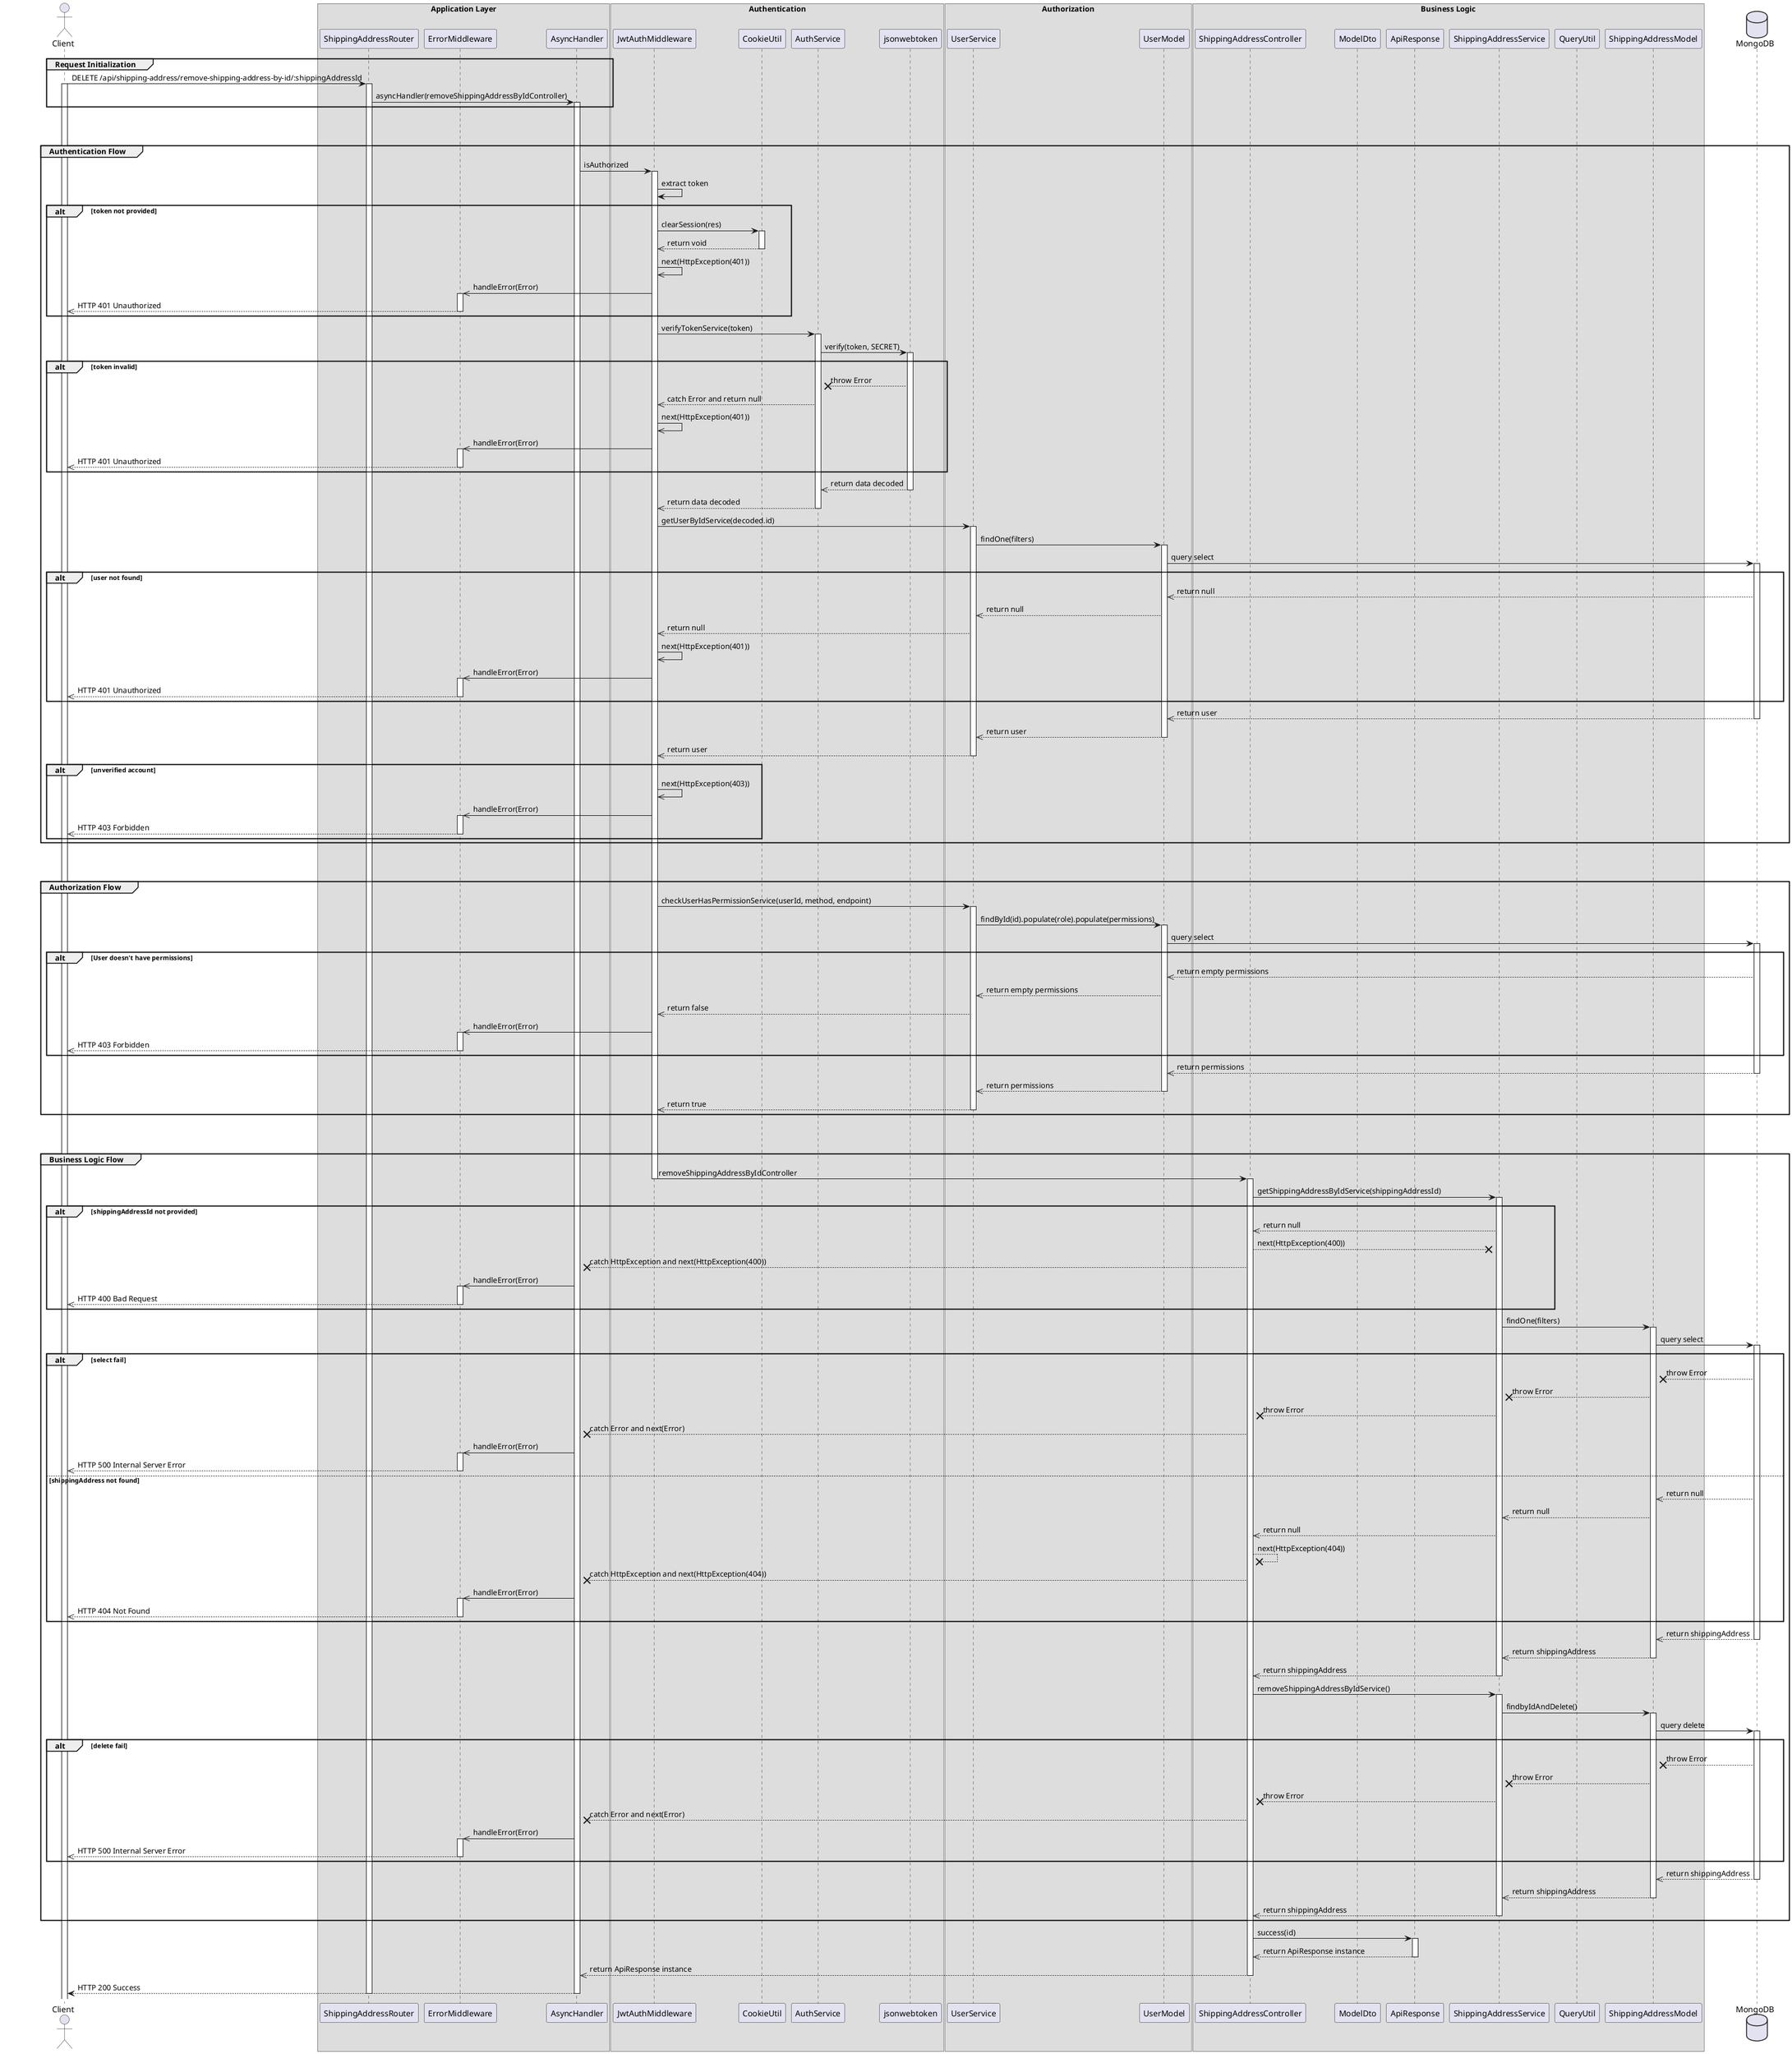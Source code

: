 @startuml Remove Shipping Address

actor Client

box "Application Layer"
participant ShippingAddressRouter 
participant ErrorMiddleware 
participant AsyncHandler 
end box

box "Authentication"
participant JwtAuthMiddleware 
participant CookieUtil
participant AuthService
participant jsonwebtoken
end box

box "Authorization"
participant UserService 
participant UserModel
end box

box "Business Logic"
participant ShippingAddressController
participant ModelDto
participant ApiResponse
participant ShippingAddressService
participant QueryUtil
participant ShippingAddressModel
end box

database MongoDB

' Step 1
group Request Initialization
    Client -> ShippingAddressRouter: DELETE /api/shipping-address/remove-shipping-address-by-id/:shippingAddressId
    activate Client
    activate ShippingAddressRouter
    ShippingAddressRouter -> AsyncHandler: asyncHandler(removeShippingAddressByIdController)
    activate AsyncHandler
end

break
break

' Step 2
group Authentication Flow
    AsyncHandler -> JwtAuthMiddleware: isAuthorized
    activate JwtAuthMiddleware

    JwtAuthMiddleware -> JwtAuthMiddleware: extract token
    alt token not provided
        JwtAuthMiddleware -> CookieUtil: clearSession(res)
        activate CookieUtil
        CookieUtil -->> JwtAuthMiddleware: return void
        deactivate CookieUtil
        JwtAuthMiddleware ->> JwtAuthMiddleware: next(HttpException(401))
        JwtAuthMiddleware ->> ErrorMiddleware: handleError(Error)
        activate ErrorMiddleware
        ErrorMiddleware -->> Client: HTTP 401 Unauthorized
        deactivate ErrorMiddleware
    end 

    JwtAuthMiddleware -> AuthService: verifyTokenService(token)
    activate AuthService
    AuthService -> jsonwebtoken: verify(token, SECRET)
    activate jsonwebtoken
    alt token invalid
        jsonwebtoken --x AuthService: throw Error
        AuthService -->> JwtAuthMiddleware: catch Error and return null
        JwtAuthMiddleware ->> JwtAuthMiddleware: next(HttpException(401))
        JwtAuthMiddleware ->> ErrorMiddleware: handleError(Error)
        activate ErrorMiddleware
        ErrorMiddleware -->> Client: HTTP 401 Unauthorized
        deactivate ErrorMiddleware
    end

    jsonwebtoken -->> AuthService: return data decoded
    deactivate jsonwebtoken
    AuthService -->> JwtAuthMiddleware: return data decoded
    deactivate AuthService
    JwtAuthMiddleware -> UserService: getUserByIdService(decoded.id)
    activate UserService
    UserService -> UserModel: findOne(filters)
    activate UserModel
    UserModel -> MongoDB: query select
    activate MongoDB

    alt user not found
        MongoDB -->> UserModel: return null
        UserModel -->> UserService: return null
        UserService -->> JwtAuthMiddleware: return null
        JwtAuthMiddleware ->> JwtAuthMiddleware: next(HttpException(401))
        JwtAuthMiddleware ->> ErrorMiddleware: handleError(Error)
        activate ErrorMiddleware
        ErrorMiddleware -->> Client: HTTP 401 Unauthorized
        deactivate ErrorMiddleware
    end

    MongoDB -->> UserModel: return user
    deactivate MongoDB
    UserModel -->> UserService: return user
    deactivate UserModel
    UserService -->> JwtAuthMiddleware: return user
    deactivate UserService

    alt unverified account
        JwtAuthMiddleware ->> JwtAuthMiddleware: next(HttpException(403))
        JwtAuthMiddleware ->> ErrorMiddleware: handleError(Error)
        activate ErrorMiddleware
        ErrorMiddleware -->> Client: HTTP 403 Forbidden
        deactivate ErrorMiddleware
    end
end

break
break

' Step 3
group Authorization Flow
    JwtAuthMiddleware -> UserService: checkUserHasPermissionService(userId, method, endpoint)
    activate UserService
    UserService -> UserModel: findById(id).populate(role).populate(permissions)
    activate UserModel
    UserModel -> MongoDB: query select
    activate MongoDB

    alt User doesn't have permissions 
        MongoDB -->> UserModel: return empty permissions
        UserModel -->> UserService: return empty permissions
        UserService -->> JwtAuthMiddleware: return false
        JwtAuthMiddleware ->> ErrorMiddleware: handleError(Error)
        activate ErrorMiddleware
        ErrorMiddleware -->> Client: HTTP 403 Forbidden
        deactivate ErrorMiddleware
    end

    MongoDB -->> UserModel: return permissions
    deactivate MongoDB
    UserModel -->> UserService: return permissions
    deactivate UserModel
    UserService -->> JwtAuthMiddleware: return true
    deactivate UserService
end

break
break


' Step 4
group Business Logic Flow
    JwtAuthMiddleware -> ShippingAddressController: removeShippingAddressByIdController
    deactivate JwtAuthMiddleware
    activate ShippingAddressController
    ShippingAddressController -> ShippingAddressService: getShippingAddressByIdService(shippingAddressId)
    activate ShippingAddressService
    
    alt shippingAddressId not provided
        ShippingAddressService -->> ShippingAddressController: return null
        ShippingAddressController --x ShippingAddressService: next(HttpException(400))
        ShippingAddressController --x AsyncHandler: catch HttpException and next(HttpException(400))
        AsyncHandler ->> ErrorMiddleware: handleError(Error)
        activate ErrorMiddleware
        ErrorMiddleware -->> Client: HTTP 400 Bad Request
        deactivate ErrorMiddleware
    end
    
    ShippingAddressService -> ShippingAddressModel: findOne(filters)
    activate ShippingAddressModel
    ShippingAddressModel -> MongoDB: query select
    activate MongoDB

    alt select fail
        MongoDB --x ShippingAddressModel: throw Error
        ShippingAddressModel --x ShippingAddressService: throw Error
        ShippingAddressService --x ShippingAddressController: throw Error
        ShippingAddressController --x AsyncHandler: catch Error and next(Error)
        AsyncHandler ->> ErrorMiddleware: handleError(Error)
        activate ErrorMiddleware
        ErrorMiddleware -->> Client: HTTP 500 Internal Server Error
        deactivate ErrorMiddleware
    else shippingAddress not found
        MongoDB -->> ShippingAddressModel: return null
        ShippingAddressModel -->> ShippingAddressService: return null
        ShippingAddressService -->> ShippingAddressController: return null
        ShippingAddressController --x ShippingAddressController: next(HttpException(404))
        ShippingAddressController --x AsyncHandler: catch HttpException and next(HttpException(404))
        AsyncHandler ->> ErrorMiddleware: handleError(Error)
        activate ErrorMiddleware
        ErrorMiddleware -->> Client: HTTP 404 Not Found
        deactivate ErrorMiddleware
    end

    MongoDB -->> ShippingAddressModel: return shippingAddress
    deactivate MongoDB
    ShippingAddressModel -->> ShippingAddressService: return shippingAddress
    deactivate ShippingAddressModel
    ShippingAddressService -->> ShippingAddressController: return shippingAddress
    deactivate ShippingAddressService
    ShippingAddressController -> ShippingAddressService: removeShippingAddressByIdService()
    activate ShippingAddressService
    ShippingAddressService -> ShippingAddressModel: findbyIdAndDelete()
    activate ShippingAddressModel
    ShippingAddressModel -> MongoDB: query delete
    activate MongoDB

    alt delete fail
        MongoDB --x ShippingAddressModel: throw Error
        ShippingAddressModel --x ShippingAddressService: throw Error
        ShippingAddressService --x ShippingAddressController: throw Error
        ShippingAddressController --x AsyncHandler: catch Error and next(Error)
        AsyncHandler ->> ErrorMiddleware: handleError(Error)
        activate ErrorMiddleware
        ErrorMiddleware -->> Client: HTTP 500 Internal Server Error
        deactivate ErrorMiddleware
    end

    MongoDB -->> ShippingAddressModel: return shippingAddress
    deactivate MongoDB
    ShippingAddressModel -->> ShippingAddressService: return shippingAddress
    deactivate ShippingAddressModel
    ShippingAddressService -->> ShippingAddressController: return shippingAddress
    deactivate ShippingAddressService



end

ShippingAddressController -> ApiResponse: success(id)
activate ApiResponse
ApiResponse -->> ShippingAddressController: return ApiResponse instance
deactivate ApiResponse 
ShippingAddressController -->> AsyncHandler: return ApiResponse instance
deactivate ShippingAddressController
AsyncHandler --> Client: HTTP 200 Success
deactivate AsyncHandler
deactivate ShippingAddressRouter

@enduml